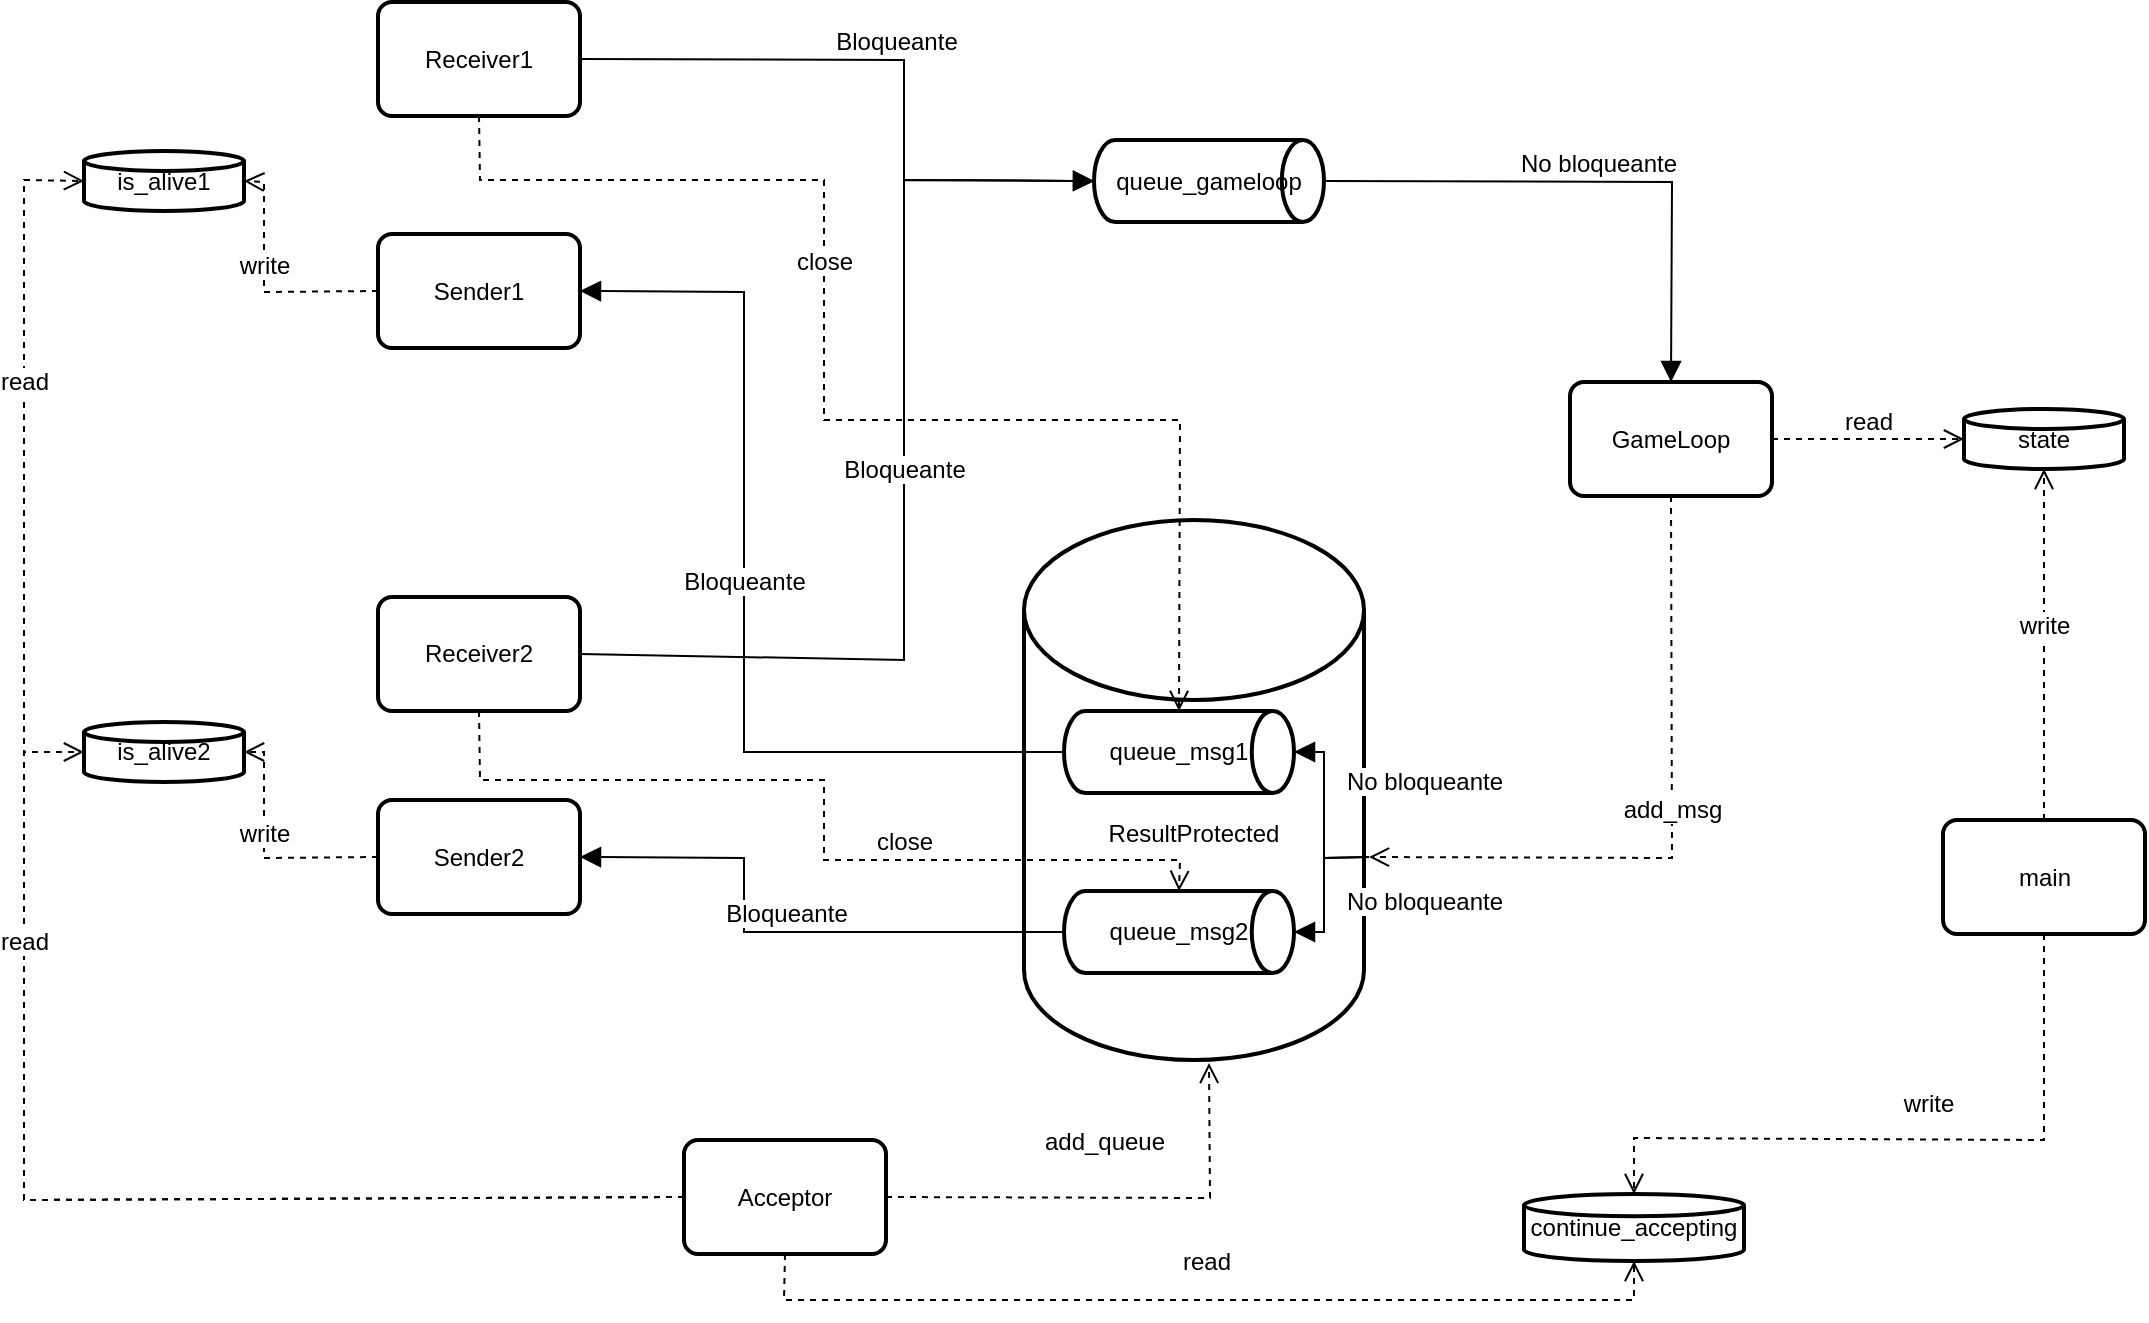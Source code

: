 <mxfile version="24.2.3" type="device">
  <diagram name="Página-1" id="jVK38bS8fHNRvmb6-HmZ">
    <mxGraphModel dx="2164" dy="1209" grid="1" gridSize="10" guides="1" tooltips="1" connect="1" arrows="1" fold="1" page="0" pageScale="1" pageWidth="827" pageHeight="1169" math="0" shadow="0">
      <root>
        <mxCell id="0" />
        <mxCell id="1" parent="0" />
        <mxCell id="PaXTYDKbpZeX8Z3Tqk6a-48" value="&lt;div&gt;&lt;br&gt;&lt;/div&gt;&lt;div&gt;&lt;br&gt;&lt;/div&gt;&lt;div&gt;&lt;br&gt;&lt;/div&gt;&lt;div&gt;ResultProtected&lt;/div&gt;" style="strokeWidth=2;html=1;shape=mxgraph.flowchart.database;whiteSpace=wrap;" vertex="1" parent="1">
          <mxGeometry x="-60" y="210" width="170" height="270" as="geometry" />
        </mxCell>
        <mxCell id="PaXTYDKbpZeX8Z3Tqk6a-1" value="Receiver1" style="rounded=1;whiteSpace=wrap;html=1;absoluteArcSize=1;arcSize=14;strokeWidth=2;" vertex="1" parent="1">
          <mxGeometry x="-383" y="-49" width="101" height="57" as="geometry" />
        </mxCell>
        <mxCell id="PaXTYDKbpZeX8Z3Tqk6a-2" value="Sender1" style="rounded=1;whiteSpace=wrap;html=1;absoluteArcSize=1;arcSize=14;strokeWidth=2;" vertex="1" parent="1">
          <mxGeometry x="-383" y="67" width="101" height="57" as="geometry" />
        </mxCell>
        <mxCell id="PaXTYDKbpZeX8Z3Tqk6a-3" value="Receiver2" style="rounded=1;whiteSpace=wrap;html=1;absoluteArcSize=1;arcSize=14;strokeWidth=2;" vertex="1" parent="1">
          <mxGeometry x="-383" y="248.5" width="101" height="57" as="geometry" />
        </mxCell>
        <mxCell id="PaXTYDKbpZeX8Z3Tqk6a-4" value="Sender2" style="rounded=1;whiteSpace=wrap;html=1;absoluteArcSize=1;arcSize=14;strokeWidth=2;" vertex="1" parent="1">
          <mxGeometry x="-383" y="350" width="101" height="57" as="geometry" />
        </mxCell>
        <mxCell id="PaXTYDKbpZeX8Z3Tqk6a-5" value="queue_gameloop" style="strokeWidth=2;html=1;shape=mxgraph.flowchart.direct_data;whiteSpace=wrap;" vertex="1" parent="1">
          <mxGeometry x="-25" y="20" width="115" height="41" as="geometry" />
        </mxCell>
        <mxCell id="PaXTYDKbpZeX8Z3Tqk6a-9" value="queue_msg1" style="strokeWidth=2;html=1;shape=mxgraph.flowchart.direct_data;whiteSpace=wrap;" vertex="1" parent="1">
          <mxGeometry x="-40" y="305.5" width="115" height="41" as="geometry" />
        </mxCell>
        <mxCell id="PaXTYDKbpZeX8Z3Tqk6a-10" value="queue_msg2" style="strokeWidth=2;html=1;shape=mxgraph.flowchart.direct_data;whiteSpace=wrap;" vertex="1" parent="1">
          <mxGeometry x="-40" y="395.5" width="115" height="41" as="geometry" />
        </mxCell>
        <mxCell id="PaXTYDKbpZeX8Z3Tqk6a-13" value="GameLoop" style="rounded=1;whiteSpace=wrap;html=1;absoluteArcSize=1;arcSize=14;strokeWidth=2;" vertex="1" parent="1">
          <mxGeometry x="213" y="141" width="101" height="57" as="geometry" />
        </mxCell>
        <mxCell id="PaXTYDKbpZeX8Z3Tqk6a-29" value="Bloqueante" style="html=1;verticalAlign=bottom;endArrow=block;curved=0;rounded=0;fontSize=12;startSize=8;endSize=8;exitX=1;exitY=0.5;exitDx=0;exitDy=0;entryX=0;entryY=0.5;entryDx=0;entryDy=0;entryPerimeter=0;" edge="1" parent="1" source="PaXTYDKbpZeX8Z3Tqk6a-1" target="PaXTYDKbpZeX8Z3Tqk6a-5">
          <mxGeometry width="80" relative="1" as="geometry">
            <mxPoint x="-260" y="-30" as="sourcePoint" />
            <mxPoint x="-180" y="-30" as="targetPoint" />
            <Array as="points">
              <mxPoint x="-120" y="-20" />
              <mxPoint x="-120" y="40" />
            </Array>
          </mxGeometry>
        </mxCell>
        <mxCell id="PaXTYDKbpZeX8Z3Tqk6a-30" value="Bloqueante" style="html=1;verticalAlign=bottom;endArrow=block;curved=0;rounded=0;fontSize=12;startSize=8;endSize=8;exitX=1;exitY=0.5;exitDx=0;exitDy=0;entryX=0;entryY=0.5;entryDx=0;entryDy=0;entryPerimeter=0;" edge="1" parent="1" source="PaXTYDKbpZeX8Z3Tqk6a-3" target="PaXTYDKbpZeX8Z3Tqk6a-5">
          <mxGeometry width="80" relative="1" as="geometry">
            <mxPoint x="-260" y="141" as="sourcePoint" />
            <mxPoint x="-3" y="202" as="targetPoint" />
            <Array as="points">
              <mxPoint x="-120" y="280" />
              <mxPoint x="-120" y="40" />
            </Array>
          </mxGeometry>
        </mxCell>
        <mxCell id="PaXTYDKbpZeX8Z3Tqk6a-33" value="Bloqueante" style="html=1;verticalAlign=bottom;endArrow=block;curved=0;rounded=0;fontSize=12;startSize=8;endSize=8;exitX=0;exitY=0.5;exitDx=0;exitDy=0;exitPerimeter=0;entryX=1;entryY=0.5;entryDx=0;entryDy=0;" edge="1" parent="1" source="PaXTYDKbpZeX8Z3Tqk6a-9" target="PaXTYDKbpZeX8Z3Tqk6a-2">
          <mxGeometry width="80" relative="1" as="geometry">
            <mxPoint x="-260" y="450" as="sourcePoint" />
            <mxPoint x="-180" y="450" as="targetPoint" />
            <Array as="points">
              <mxPoint x="-200" y="326" />
              <mxPoint x="-200" y="96" />
            </Array>
          </mxGeometry>
        </mxCell>
        <mxCell id="PaXTYDKbpZeX8Z3Tqk6a-34" value="Bloqueante" style="html=1;verticalAlign=bottom;endArrow=block;curved=0;rounded=0;fontSize=12;startSize=8;endSize=8;exitX=0;exitY=0.5;exitDx=0;exitDy=0;exitPerimeter=0;entryX=1;entryY=0.5;entryDx=0;entryDy=0;" edge="1" parent="1" source="PaXTYDKbpZeX8Z3Tqk6a-10" target="PaXTYDKbpZeX8Z3Tqk6a-4">
          <mxGeometry width="80" relative="1" as="geometry">
            <mxPoint x="-73" y="420" as="sourcePoint" />
            <mxPoint x="-330" y="190" as="targetPoint" />
            <Array as="points">
              <mxPoint x="-200" y="416" />
              <mxPoint x="-200" y="379" />
            </Array>
          </mxGeometry>
        </mxCell>
        <mxCell id="PaXTYDKbpZeX8Z3Tqk6a-37" value="No bloqueante" style="html=1;verticalAlign=bottom;endArrow=block;curved=0;rounded=0;fontSize=12;startSize=8;endSize=8;entryX=0.5;entryY=0;entryDx=0;entryDy=0;exitX=1;exitY=0.5;exitDx=0;exitDy=0;exitPerimeter=0;" edge="1" parent="1" source="PaXTYDKbpZeX8Z3Tqk6a-5" target="PaXTYDKbpZeX8Z3Tqk6a-13">
          <mxGeometry x="0.001" width="80" relative="1" as="geometry">
            <mxPoint x="190" y="100" as="sourcePoint" />
            <mxPoint x="270" y="100" as="targetPoint" />
            <Array as="points">
              <mxPoint x="264" y="41" />
            </Array>
            <mxPoint as="offset" />
          </mxGeometry>
        </mxCell>
        <mxCell id="PaXTYDKbpZeX8Z3Tqk6a-39" value="Acceptor" style="rounded=1;whiteSpace=wrap;html=1;absoluteArcSize=1;arcSize=14;strokeWidth=2;" vertex="1" parent="1">
          <mxGeometry x="-230" y="520" width="101" height="57" as="geometry" />
        </mxCell>
        <mxCell id="PaXTYDKbpZeX8Z3Tqk6a-42" value="No bloqueante" style="html=1;verticalAlign=bottom;endArrow=block;curved=0;rounded=0;fontSize=12;startSize=8;endSize=8;entryX=1;entryY=0.5;entryDx=0;entryDy=0;entryPerimeter=0;exitX=1;exitY=0.5;exitDx=0;exitDy=0;" edge="1" parent="1" target="PaXTYDKbpZeX8Z3Tqk6a-9">
          <mxGeometry x="-1" y="-40" width="80" relative="1" as="geometry">
            <mxPoint x="112.5" y="378.5" as="sourcePoint" />
            <mxPoint x="30" y="320" as="targetPoint" />
            <Array as="points">
              <mxPoint x="90" y="379" />
              <mxPoint x="90" y="326" />
            </Array>
            <mxPoint x="28" y="11" as="offset" />
          </mxGeometry>
        </mxCell>
        <mxCell id="PaXTYDKbpZeX8Z3Tqk6a-43" value="No bloqueante" style="html=1;verticalAlign=bottom;endArrow=block;curved=0;rounded=0;fontSize=12;startSize=8;endSize=8;entryX=1;entryY=0.5;entryDx=0;entryDy=0;entryPerimeter=0;exitX=1;exitY=0.5;exitDx=0;exitDy=0;" edge="1" parent="1" target="PaXTYDKbpZeX8Z3Tqk6a-10">
          <mxGeometry x="-1" y="42" width="80" relative="1" as="geometry">
            <mxPoint x="112.5" y="378.5" as="sourcePoint" />
            <mxPoint x="30" y="320" as="targetPoint" />
            <Array as="points">
              <mxPoint x="90" y="379" />
              <mxPoint x="90" y="416" />
            </Array>
            <mxPoint x="27" y="-10" as="offset" />
          </mxGeometry>
        </mxCell>
        <mxCell id="PaXTYDKbpZeX8Z3Tqk6a-45" value="add_msg" style="html=1;verticalAlign=bottom;endArrow=open;dashed=1;endSize=8;curved=0;rounded=0;fontSize=12;entryX=1;entryY=0.5;entryDx=0;entryDy=0;exitX=0.5;exitY=1;exitDx=0;exitDy=0;" edge="1" parent="1" source="PaXTYDKbpZeX8Z3Tqk6a-13">
          <mxGeometry relative="1" as="geometry">
            <mxPoint x="320" y="430" as="sourcePoint" />
            <mxPoint x="112.5" y="378.5" as="targetPoint" />
            <Array as="points">
              <mxPoint x="264" y="379" />
            </Array>
          </mxGeometry>
        </mxCell>
        <mxCell id="PaXTYDKbpZeX8Z3Tqk6a-47" value="add_queue" style="html=1;verticalAlign=bottom;endArrow=open;dashed=1;endSize=8;curved=0;rounded=0;fontSize=12;entryX=0.5;entryY=1;entryDx=0;entryDy=0;exitX=1;exitY=0.5;exitDx=0;exitDy=0;" edge="1" parent="1" source="PaXTYDKbpZeX8Z3Tqk6a-39">
          <mxGeometry x="-0.051" y="19" relative="1" as="geometry">
            <mxPoint x="181" y="430" as="sourcePoint" />
            <mxPoint x="32.5" y="481.5" as="targetPoint" />
            <Array as="points">
              <mxPoint x="33" y="549" />
            </Array>
            <mxPoint as="offset" />
          </mxGeometry>
        </mxCell>
        <mxCell id="PaXTYDKbpZeX8Z3Tqk6a-50" value="continue_accepting" style="strokeWidth=2;html=1;shape=mxgraph.flowchart.database;whiteSpace=wrap;" vertex="1" parent="1">
          <mxGeometry x="190" y="547" width="110" height="33.5" as="geometry" />
        </mxCell>
        <mxCell id="PaXTYDKbpZeX8Z3Tqk6a-52" value="read" style="html=1;verticalAlign=bottom;endArrow=open;dashed=1;endSize=8;curved=0;rounded=0;fontSize=12;entryX=0.5;entryY=1;entryDx=0;entryDy=0;exitX=0.5;exitY=1;exitDx=0;exitDy=0;entryPerimeter=0;" edge="1" parent="1" source="PaXTYDKbpZeX8Z3Tqk6a-39" target="PaXTYDKbpZeX8Z3Tqk6a-50">
          <mxGeometry x="0.003" y="10" relative="1" as="geometry">
            <mxPoint x="-170" y="627.5" as="sourcePoint" />
            <mxPoint x="-8.5" y="560" as="targetPoint" />
            <Array as="points">
              <mxPoint x="-180" y="600" />
              <mxPoint x="245" y="600" />
            </Array>
            <mxPoint as="offset" />
          </mxGeometry>
        </mxCell>
        <mxCell id="PaXTYDKbpZeX8Z3Tqk6a-53" value="main" style="rounded=1;whiteSpace=wrap;html=1;absoluteArcSize=1;arcSize=14;strokeWidth=2;" vertex="1" parent="1">
          <mxGeometry x="399.5" y="360" width="101" height="57" as="geometry" />
        </mxCell>
        <mxCell id="PaXTYDKbpZeX8Z3Tqk6a-54" value="state" style="strokeWidth=2;html=1;shape=mxgraph.flowchart.database;whiteSpace=wrap;" vertex="1" parent="1">
          <mxGeometry x="410" y="154.5" width="80" height="30" as="geometry" />
        </mxCell>
        <mxCell id="PaXTYDKbpZeX8Z3Tqk6a-55" value="write" style="html=1;verticalAlign=bottom;endArrow=open;dashed=1;endSize=8;curved=0;rounded=0;fontSize=12;exitX=0.5;exitY=1;exitDx=0;exitDy=0;entryX=0.5;entryY=0;entryDx=0;entryDy=0;entryPerimeter=0;" edge="1" parent="1" source="PaXTYDKbpZeX8Z3Tqk6a-53" target="PaXTYDKbpZeX8Z3Tqk6a-50">
          <mxGeometry x="-0.042" y="-9" relative="1" as="geometry">
            <mxPoint x="500" y="510" as="sourcePoint" />
            <mxPoint x="240" y="519" as="targetPoint" />
            <Array as="points">
              <mxPoint x="450" y="520" />
              <mxPoint x="245" y="519" />
            </Array>
            <mxPoint as="offset" />
          </mxGeometry>
        </mxCell>
        <mxCell id="PaXTYDKbpZeX8Z3Tqk6a-59" value="read" style="html=1;verticalAlign=bottom;endArrow=open;dashed=1;endSize=8;curved=0;rounded=0;fontSize=12;entryX=0;entryY=0.5;entryDx=0;entryDy=0;entryPerimeter=0;exitX=1;exitY=0.5;exitDx=0;exitDy=0;" edge="1" parent="1" source="PaXTYDKbpZeX8Z3Tqk6a-13" target="PaXTYDKbpZeX8Z3Tqk6a-54">
          <mxGeometry relative="1" as="geometry">
            <mxPoint x="270" y="320" as="sourcePoint" />
            <mxPoint x="190" y="320" as="targetPoint" />
          </mxGeometry>
        </mxCell>
        <mxCell id="PaXTYDKbpZeX8Z3Tqk6a-60" value="write" style="html=1;verticalAlign=bottom;endArrow=open;dashed=1;endSize=8;curved=0;rounded=0;fontSize=12;entryX=0.5;entryY=1;entryDx=0;entryDy=0;entryPerimeter=0;exitX=0.5;exitY=0;exitDx=0;exitDy=0;" edge="1" parent="1" source="PaXTYDKbpZeX8Z3Tqk6a-53" target="PaXTYDKbpZeX8Z3Tqk6a-54">
          <mxGeometry relative="1" as="geometry">
            <mxPoint x="270" y="320" as="sourcePoint" />
            <mxPoint x="190" y="320" as="targetPoint" />
          </mxGeometry>
        </mxCell>
        <mxCell id="PaXTYDKbpZeX8Z3Tqk6a-62" value="is_alive1" style="strokeWidth=2;html=1;shape=mxgraph.flowchart.database;whiteSpace=wrap;" vertex="1" parent="1">
          <mxGeometry x="-530" y="25.5" width="80" height="30" as="geometry" />
        </mxCell>
        <mxCell id="PaXTYDKbpZeX8Z3Tqk6a-63" value="is_alive2" style="strokeWidth=2;html=1;shape=mxgraph.flowchart.database;whiteSpace=wrap;" vertex="1" parent="1">
          <mxGeometry x="-530" y="311" width="80" height="30" as="geometry" />
        </mxCell>
        <mxCell id="PaXTYDKbpZeX8Z3Tqk6a-64" value="read" style="html=1;verticalAlign=bottom;endArrow=open;dashed=1;endSize=8;curved=0;rounded=0;fontSize=12;exitX=0;exitY=0.5;exitDx=0;exitDy=0;entryX=0;entryY=0.5;entryDx=0;entryDy=0;entryPerimeter=0;" edge="1" parent="1" source="PaXTYDKbpZeX8Z3Tqk6a-39" target="PaXTYDKbpZeX8Z3Tqk6a-62">
          <mxGeometry x="0.678" relative="1" as="geometry">
            <mxPoint x="-530" y="540" as="sourcePoint" />
            <mxPoint x="-610" y="550" as="targetPoint" />
            <Array as="points">
              <mxPoint x="-560" y="550" />
              <mxPoint x="-560" y="40" />
            </Array>
            <mxPoint as="offset" />
          </mxGeometry>
        </mxCell>
        <mxCell id="PaXTYDKbpZeX8Z3Tqk6a-65" value="read" style="html=1;verticalAlign=bottom;endArrow=open;dashed=1;endSize=8;curved=0;rounded=0;fontSize=12;exitX=0;exitY=0.5;exitDx=0;exitDy=0;entryX=0;entryY=0.5;entryDx=0;entryDy=0;entryPerimeter=0;" edge="1" parent="1" source="PaXTYDKbpZeX8Z3Tqk6a-39" target="PaXTYDKbpZeX8Z3Tqk6a-63">
          <mxGeometry x="0.541" relative="1" as="geometry">
            <mxPoint x="-250" y="559" as="sourcePoint" />
            <mxPoint x="-550" y="51" as="targetPoint" />
            <Array as="points">
              <mxPoint x="-560" y="550" />
              <mxPoint x="-560" y="326" />
            </Array>
            <mxPoint as="offset" />
          </mxGeometry>
        </mxCell>
        <mxCell id="PaXTYDKbpZeX8Z3Tqk6a-68" value="write" style="html=1;verticalAlign=bottom;endArrow=open;dashed=1;endSize=8;curved=0;rounded=0;fontSize=12;entryX=1;entryY=0.5;entryDx=0;entryDy=0;entryPerimeter=0;exitX=0;exitY=0.5;exitDx=0;exitDy=0;" edge="1" parent="1" source="PaXTYDKbpZeX8Z3Tqk6a-2" target="PaXTYDKbpZeX8Z3Tqk6a-62">
          <mxGeometry relative="1" as="geometry">
            <mxPoint x="-310" y="200" as="sourcePoint" />
            <mxPoint x="-390" y="200" as="targetPoint" />
            <Array as="points">
              <mxPoint x="-440" y="96" />
              <mxPoint x="-440" y="41" />
            </Array>
          </mxGeometry>
        </mxCell>
        <mxCell id="PaXTYDKbpZeX8Z3Tqk6a-69" value="write" style="html=1;verticalAlign=bottom;endArrow=open;dashed=1;endSize=8;curved=0;rounded=0;fontSize=12;entryX=1;entryY=0.5;entryDx=0;entryDy=0;entryPerimeter=0;exitX=0;exitY=0.5;exitDx=0;exitDy=0;" edge="1" parent="1" source="PaXTYDKbpZeX8Z3Tqk6a-4" target="PaXTYDKbpZeX8Z3Tqk6a-63">
          <mxGeometry relative="1" as="geometry">
            <mxPoint x="-403" y="407" as="sourcePoint" />
            <mxPoint x="-470" y="352" as="targetPoint" />
            <Array as="points">
              <mxPoint x="-440" y="379" />
              <mxPoint x="-440" y="326" />
            </Array>
          </mxGeometry>
        </mxCell>
        <mxCell id="PaXTYDKbpZeX8Z3Tqk6a-70" value="close" style="html=1;verticalAlign=bottom;endArrow=open;dashed=1;endSize=8;curved=0;rounded=0;fontSize=12;exitX=0.5;exitY=1;exitDx=0;exitDy=0;entryX=0.5;entryY=0;entryDx=0;entryDy=0;entryPerimeter=0;" edge="1" parent="1" source="PaXTYDKbpZeX8Z3Tqk6a-1" target="PaXTYDKbpZeX8Z3Tqk6a-9">
          <mxGeometry x="-0.215" relative="1" as="geometry">
            <mxPoint x="-70" y="250" as="sourcePoint" />
            <mxPoint x="-150" y="250" as="targetPoint" />
            <Array as="points">
              <mxPoint x="-332" y="40" />
              <mxPoint x="-160" y="40" />
              <mxPoint x="-160" y="160" />
              <mxPoint x="18" y="160" />
            </Array>
            <mxPoint as="offset" />
          </mxGeometry>
        </mxCell>
        <mxCell id="PaXTYDKbpZeX8Z3Tqk6a-71" value="close" style="html=1;verticalAlign=bottom;endArrow=open;dashed=1;endSize=8;curved=0;rounded=0;fontSize=12;exitX=0.5;exitY=1;exitDx=0;exitDy=0;entryX=0.5;entryY=0;entryDx=0;entryDy=0;entryPerimeter=0;" edge="1" parent="1" source="PaXTYDKbpZeX8Z3Tqk6a-3" target="PaXTYDKbpZeX8Z3Tqk6a-10">
          <mxGeometry x="0.302" relative="1" as="geometry">
            <mxPoint x="-30" y="270" as="sourcePoint" />
            <mxPoint x="-110" y="270" as="targetPoint" />
            <Array as="points">
              <mxPoint x="-332" y="340" />
              <mxPoint x="-160" y="340" />
              <mxPoint x="-160" y="380" />
              <mxPoint x="18" y="380" />
            </Array>
            <mxPoint as="offset" />
          </mxGeometry>
        </mxCell>
      </root>
    </mxGraphModel>
  </diagram>
</mxfile>
